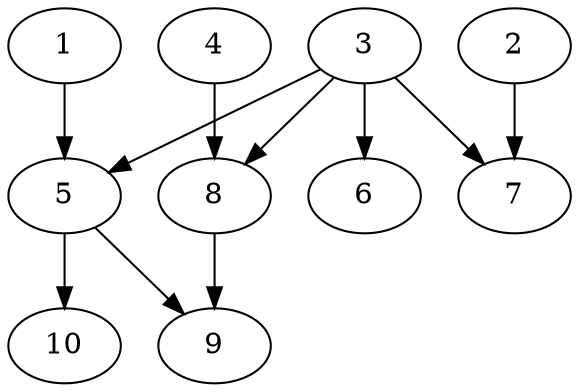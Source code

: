 // DAG automatically generated by daggen at Thu Oct  3 13:58:05 2019
// ./daggen --dot -n 10 --ccr 0.4 --fat 0.7 --regular 0.9 --density 0.5 --mindata 5242880 --maxdata 52428800 
digraph G {
  1 [size="50810880", alpha="0.04", expect_size="20324352"] 
  1 -> 5 [size ="20324352"]
  2 [size="115642880", alpha="0.14", expect_size="46257152"] 
  2 -> 7 [size ="46257152"]
  3 [size="21895680", alpha="0.14", expect_size="8758272"] 
  3 -> 5 [size ="8758272"]
  3 -> 6 [size ="8758272"]
  3 -> 7 [size ="8758272"]
  3 -> 8 [size ="8758272"]
  4 [size="108160000", alpha="0.05", expect_size="43264000"] 
  4 -> 8 [size ="43264000"]
  5 [size="19571200", alpha="0.11", expect_size="7828480"] 
  5 -> 9 [size ="7828480"]
  5 -> 10 [size ="7828480"]
  6 [size="125998080", alpha="0.08", expect_size="50399232"] 
  7 [size="68088320", alpha="0.03", expect_size="27235328"] 
  8 [size="89024000", alpha="0.12", expect_size="35609600"] 
  8 -> 9 [size ="35609600"]
  9 [size="111559680", alpha="0.05", expect_size="44623872"] 
  10 [size="110167040", alpha="0.09", expect_size="44066816"] 
}
